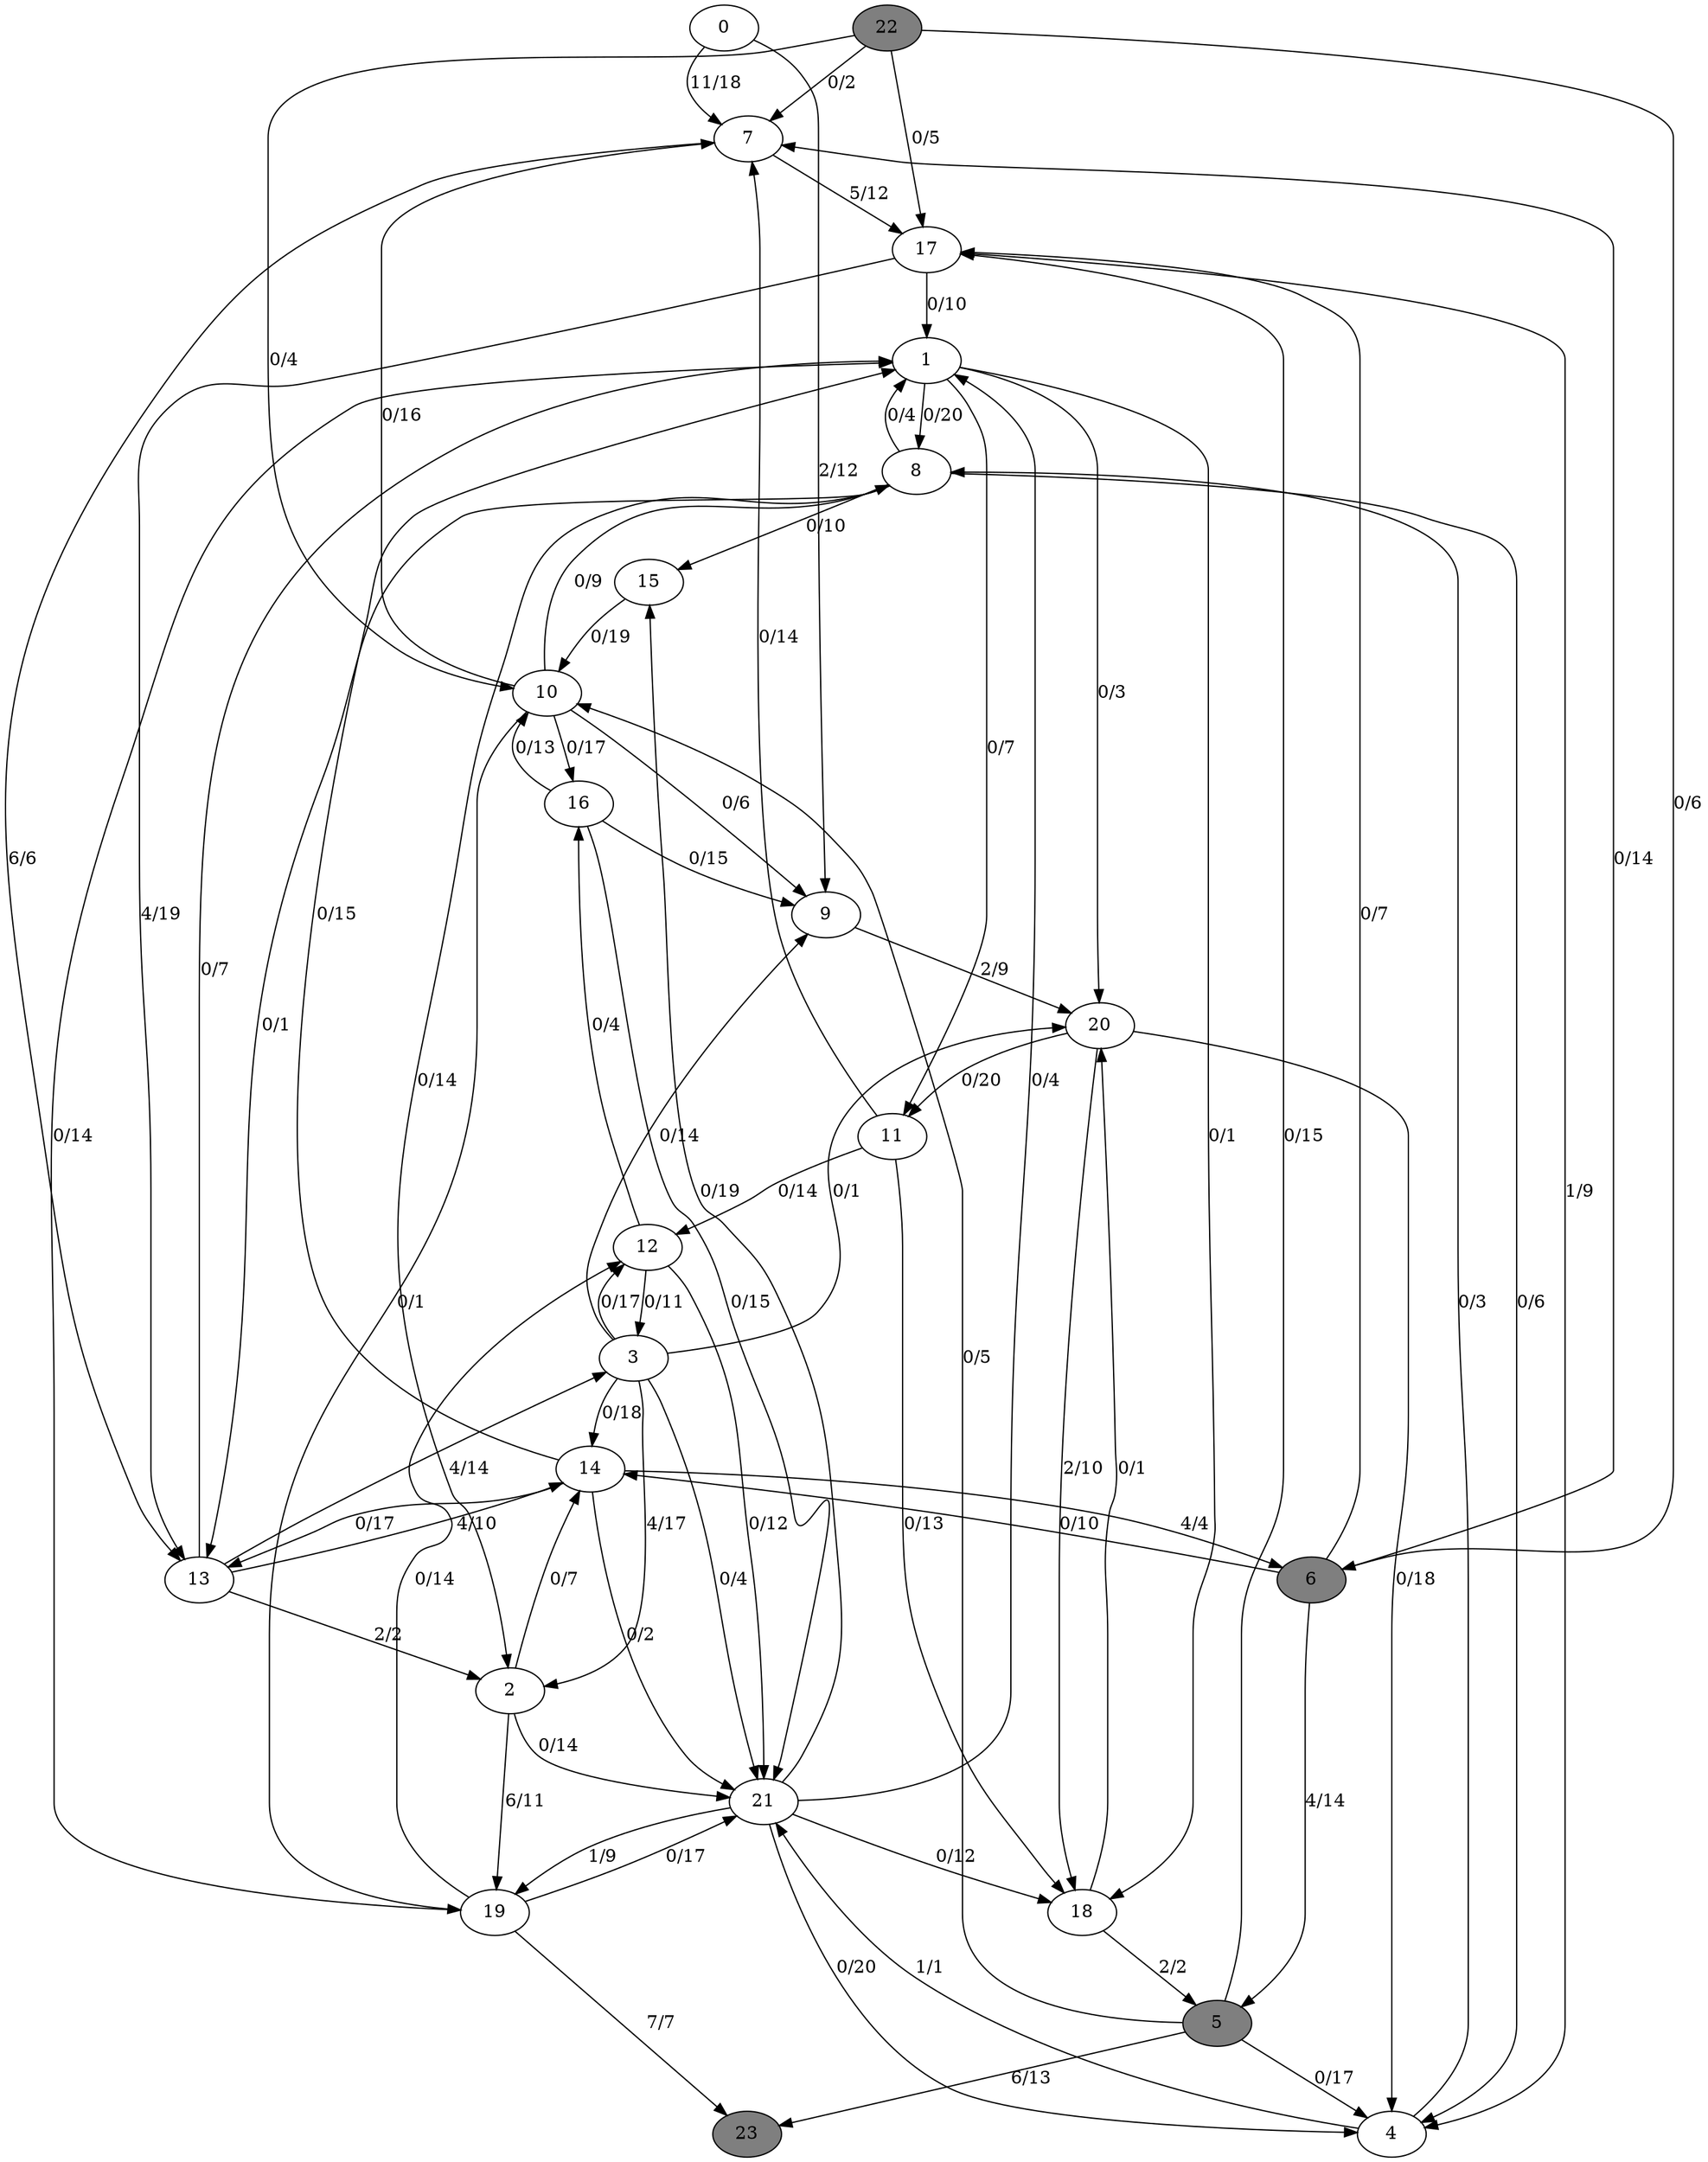 digraph G {
	0[style=filled fillcolor=grey100];
	0->7[label ="11/18"] ;
	0->9[label ="2/12"] ;
	1[style=filled fillcolor=grey100];
	1->8[label ="0/20"] ;
	1->11[label ="0/7"] ;
	1->18[label ="0/1"] ;
	1->20[label ="0/3"] ;
	2[style=filled fillcolor=grey100];
	2->14[label ="0/7"] ;
	2->19[label ="6/11"] ;
	2->21[label ="0/14"] ;
	3[style=filled fillcolor=grey100];
	3->2[label ="4/17"] ;
	3->9[label ="0/14"] ;
	3->12[label ="0/17"] ;
	3->14[label ="0/18"] ;
	3->20[label ="0/1"] ;
	3->21[label ="0/4"] ;
	4[style=filled fillcolor=grey100];
	4->8[label ="0/3"] ;
	4->21[label ="1/1"] ;
	5[style=filled fillcolor=grey50];
	5->4[label ="0/17"] ;
	5->10[label ="0/5"] ;
	5->17[label ="0/15"] ;
	5->23[label ="6/13"] ;
	6[style=filled fillcolor=grey50];
	6->5[label ="4/14"] ;
	6->7[label ="0/14"] ;
	6->14[label ="0/10"] ;
	6->17[label ="0/7"] ;
	7[style=filled fillcolor=grey100];
	7->13[label ="6/6"] ;
	7->17[label ="5/12"] ;
	8[style=filled fillcolor=grey100];
	8->1[label ="0/4"] ;
	8->2[label ="0/14"] ;
	8->4[label ="0/6"] ;
	8->13[label ="0/1"] ;
	8->15[label ="0/10"] ;
	9[style=filled fillcolor=grey100];
	9->20[label ="2/9"] ;
	10[style=filled fillcolor=grey100];
	10->7[label ="0/16"] ;
	10->8[label ="0/9"] ;
	10->9[label ="0/6"] ;
	10->16[label ="0/17"] ;
	10->19[label ="0/1"] ;
	11[style=filled fillcolor=grey100];
	11->7[label ="0/14"] ;
	11->12[label ="0/14"] ;
	11->18[label ="0/13"] ;
	12[style=filled fillcolor=grey100];
	12->3[label ="0/11"] ;
	12->16[label ="0/4"] ;
	12->21[label ="0/12"] ;
	13[style=filled fillcolor=grey100];
	13->1[label ="0/7"] ;
	13->2[label ="2/2"] ;
	13->3[label ="4/14"] ;
	13->14[label ="4/10"] ;
	14[style=filled fillcolor=grey100];
	14->1[label ="0/15"] ;
	14->6[label ="4/4"] ;
	14->13[label ="0/17"] ;
	14->21[label ="0/2"] ;
	15[style=filled fillcolor=grey100];
	15->10[label ="0/19"] ;
	16[style=filled fillcolor=grey100];
	16->9[label ="0/15"] ;
	16->10[label ="0/13"] ;
	16->21[label ="0/15"] ;
	17[style=filled fillcolor=grey100];
	17->1[label ="0/10"] ;
	17->4[label ="1/9"] ;
	17->13[label ="4/19"] ;
	18[style=filled fillcolor=grey100];
	18->5[label ="2/2"] ;
	18->20[label ="0/1"] ;
	19[style=filled fillcolor=grey100];
	19->1[label ="0/14"] ;
	19->12[label ="0/14"] ;
	19->21[label ="0/17"] ;
	19->23[label ="7/7"] ;
	20[style=filled fillcolor=grey100];
	20->4[label ="0/18"] ;
	20->11[label ="0/20"] ;
	20->18[label ="2/10"] ;
	21[style=filled fillcolor=grey100];
	21->1[label ="0/4"] ;
	21->4[label ="0/20"] ;
	21->15[label ="0/19"] ;
	21->18[label ="0/12"] ;
	21->19[label ="1/9"] ;
	22[style=filled fillcolor=grey50];
	22->6[label ="0/6"] ;
	22->7[label ="0/2"] ;
	22->10[label ="0/4"] ;
	22->17[label ="0/5"] ;
	23[style=filled fillcolor=grey50];
}
